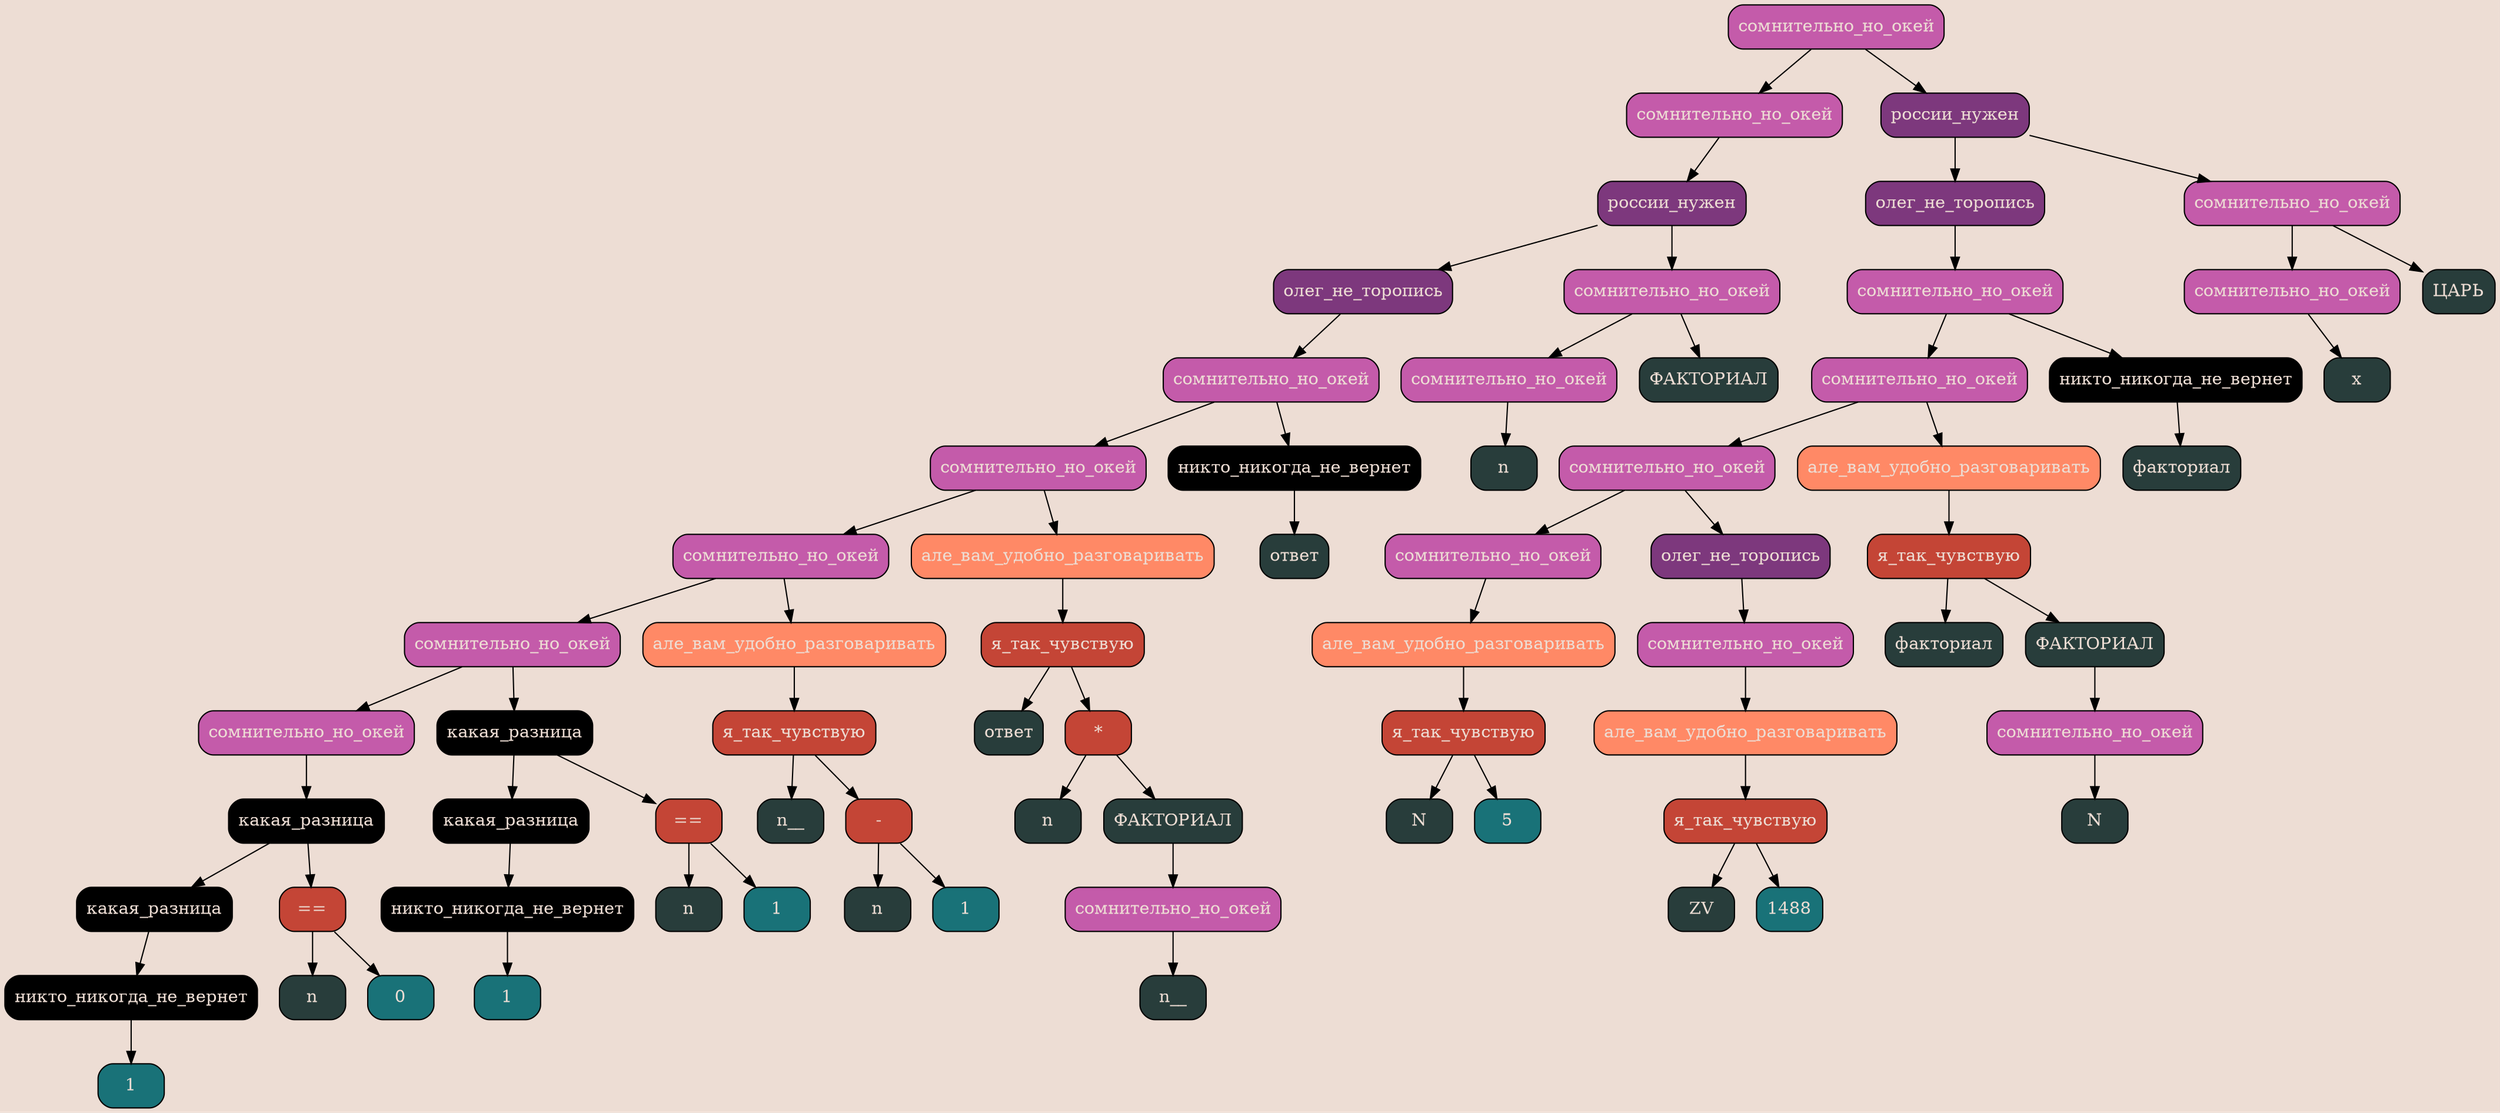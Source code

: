 digraph TREE {
bgcolor ="#EDDDD4"
	node_1453395828 [style = "filled, rounded", shape = rectangle, label = "сомнительно_но_окей", fillcolor = "#C45BAA", fontcolor = "#EDDDD4"];
	node_1481705953 [style = "filled, rounded", shape = rectangle, label = "сомнительно_но_окей", fillcolor = "#C45BAA", fontcolor = "#EDDDD4"];
	node_1659699550 [style = "filled, rounded", shape = rectangle, label = "россии_нужен", fillcolor = "#7D387D", fontcolor = "#EDDDD4"];
	node_2034208757 [style = "filled, rounded", shape = rectangle, label = "олег_не_торопись", fillcolor = "#7D387D", fontcolor = "#EDDDD4"];
	node_1194403146 [style = "filled, rounded", shape = rectangle, label = "сомнительно_но_окей", fillcolor = "#C45BAA", fontcolor = "#EDDDD4"];
	node_1676129337 [style = "filled, rounded", shape = rectangle, label = "сомнительно_но_окей", fillcolor = "#C45BAA", fontcolor = "#EDDDD4"];
	node_2094313786 [style = "filled, rounded", shape = rectangle, label = "сомнительно_но_окей", fillcolor = "#C45BAA", fontcolor = "#EDDDD4"];
	node_217147993 [style = "filled, rounded", shape = rectangle, label = "сомнительно_но_окей", fillcolor = "#C45BAA", fontcolor = "#EDDDD4"];
	node_1476283382 [style = "filled, rounded", shape = rectangle, label = "сомнительно_но_окей", fillcolor = "#C45BAA", fontcolor = "#EDDDD4"];
	node_2035176958 [style = "filled, rounded", shape = rectangle, label = "какая_разница", fillcolor = "#000000", fontcolor = "#EDDDD4"];
	node_1954996517 [style = "filled, rounded", shape = rectangle, label = "какая_разница", fillcolor = "#000000", fontcolor = "#EDDDD4"];
	node_1743090917 [style = "filled, rounded", shape = rectangle, label = "никто_никогда_не_вернет", fillcolor = "#000000", fontcolor = "#EDDDD4"];
	node_337552124 [style = "filled, rounded", shape = rectangle, label = "1", fillcolor = "#197278", fontcolor = "#EDDDD4"];
	node_1743090917 -> node_337552124;
	node_1954996517 -> node_1743090917;
	node_1716608489 [style = "filled, rounded", shape = rectangle, label = "==", fillcolor = "#C44536", fontcolor = "#EDDDD4"];
	node_743359473 [style = "filled, rounded", shape = rectangle, label = "n", fillcolor = "#283D3B", fontcolor = "#EDDDD4"];
	node_1019070191 [style = "filled, rounded", shape = rectangle, label = "0", fillcolor = "#197278", fontcolor = "#EDDDD4"];
	node_1716608489 -> node_743359473;
	node_1716608489 -> node_1019070191;
	node_2035176958 -> node_1954996517;
	node_2035176958 -> node_1716608489;
	node_1476283382 -> node_2035176958;
	node_1250020631 [style = "filled, rounded", shape = rectangle, label = "какая_разница", fillcolor = "#000000", fontcolor = "#EDDDD4"];
	node_296508163 [style = "filled, rounded", shape = rectangle, label = "какая_разница", fillcolor = "#000000", fontcolor = "#EDDDD4"];
	node_1361967306 [style = "filled, rounded", shape = rectangle, label = "никто_никогда_не_вернет", fillcolor = "#000000", fontcolor = "#EDDDD4"];
	node_1530997703 [style = "filled, rounded", shape = rectangle, label = "1", fillcolor = "#197278", fontcolor = "#EDDDD4"];
	node_1361967306 -> node_1530997703;
	node_296508163 -> node_1361967306;
	node_1816042272 [style = "filled, rounded", shape = rectangle, label = "==", fillcolor = "#C44536", fontcolor = "#EDDDD4"];
	node_798760070 [style = "filled, rounded", shape = rectangle, label = "n", fillcolor = "#283D3B", fontcolor = "#EDDDD4"];
	node_913132052 [style = "filled, rounded", shape = rectangle, label = "1", fillcolor = "#197278", fontcolor = "#EDDDD4"];
	node_1816042272 -> node_798760070;
	node_1816042272 -> node_913132052;
	node_1250020631 -> node_296508163;
	node_1250020631 -> node_1816042272;
	node_217147993 -> node_1476283382;
	node_217147993 -> node_1250020631;
	node_880840418 [style = "filled, rounded", shape = rectangle, label = "але_вам_удобно_разговаривать", fillcolor = "#FF8966", fontcolor = "#EDDDD4"];
	node_778225184 [style = "filled, rounded", shape = rectangle, label = "я_так_чувствую", fillcolor = "#C44536", fontcolor = "#EDDDD4"];
	node_1995361750 [style = "filled, rounded", shape = rectangle, label = "n__", fillcolor = "#283D3B", fontcolor = "#EDDDD4"];
	node_179790993 [style = "filled, rounded", shape = rectangle, label = "-", fillcolor = "#C44536", fontcolor = "#EDDDD4"];
	node_1693494934 [style = "filled, rounded", shape = rectangle, label = "n", fillcolor = "#283D3B", fontcolor = "#EDDDD4"];
	node_87791612 [style = "filled, rounded", shape = rectangle, label = "1", fillcolor = "#197278", fontcolor = "#EDDDD4"];
	node_179790993 -> node_1693494934;
	node_179790993 -> node_87791612;
	node_778225184 -> node_1995361750;
	node_778225184 -> node_179790993;
	node_880840418 -> node_778225184;
	node_2094313786 -> node_217147993;
	node_2094313786 -> node_880840418;
	node_1481648655 [style = "filled, rounded", shape = rectangle, label = "але_вам_удобно_разговаривать", fillcolor = "#FF8966", fontcolor = "#EDDDD4"];
	node_302493184 [style = "filled, rounded", shape = rectangle, label = "я_так_чувствую", fillcolor = "#C44536", fontcolor = "#EDDDD4"];
	node_1541187441 [style = "filled, rounded", shape = rectangle, label = "ответ", fillcolor = "#283D3B", fontcolor = "#EDDDD4"];
	node_815870960 [style = "filled, rounded", shape = rectangle, label = "*", fillcolor = "#C44536", fontcolor = "#EDDDD4"];
	node_1962192734 [style = "filled, rounded", shape = rectangle, label = "n", fillcolor = "#283D3B", fontcolor = "#EDDDD4"];
	node_1427912550 [style = "filled, rounded", shape = rectangle, label = "ФАКТОРИАЛ", fillcolor = "#283D3B", fontcolor = "#EDDDD4"];
	node_2010274107 [style = "filled, rounded", shape = rectangle, label = "сомнительно_но_окей", fillcolor = "#C45BAA", fontcolor = "#EDDDD4"];
	node_1490838423 [style = "filled, rounded", shape = rectangle, label = "n__", fillcolor = "#283D3B", fontcolor = "#EDDDD4"];
	node_2010274107 -> node_1490838423;
	node_1427912550 -> node_2010274107;
	node_815870960 -> node_1962192734;
	node_815870960 -> node_1427912550;
	node_302493184 -> node_1541187441;
	node_302493184 -> node_815870960;
	node_1481648655 -> node_302493184;
	node_1676129337 -> node_2094313786;
	node_1676129337 -> node_1481648655;
	node_1374742688 [style = "filled, rounded", shape = rectangle, label = "никто_никогда_не_вернет", fillcolor = "#000000", fontcolor = "#EDDDD4"];
	node_79938452 [style = "filled, rounded", shape = rectangle, label = "ответ", fillcolor = "#283D3B", fontcolor = "#EDDDD4"];
	node_1374742688 -> node_79938452;
	node_1194403146 -> node_1676129337;
	node_1194403146 -> node_1374742688;
	node_2034208757 -> node_1194403146;
	node_819638157 [style = "filled, rounded", shape = rectangle, label = "сомнительно_но_окей", fillcolor = "#C45BAA", fontcolor = "#EDDDD4"];
	node_1262435998 [style = "filled, rounded", shape = rectangle, label = "сомнительно_но_окей", fillcolor = "#C45BAA", fontcolor = "#EDDDD4"];
	node_2034934969 [style = "filled, rounded", shape = rectangle, label = "n", fillcolor = "#283D3B", fontcolor = "#EDDDD4"];
	node_1262435998 -> node_2034934969;
	node_415245426 [style = "filled, rounded", shape = rectangle, label = "ФАКТОРИАЛ", fillcolor = "#283D3B", fontcolor = "#EDDDD4"];
	node_819638157 -> node_1262435998;
	node_819638157 -> node_415245426;
	node_1659699550 -> node_2034208757;
	node_1659699550 -> node_819638157;
	node_1481705953 -> node_1659699550;
	node_1599988122 [style = "filled, rounded", shape = rectangle, label = "россии_нужен", fillcolor = "#7D387D", fontcolor = "#EDDDD4"];
	node_1604059811 [style = "filled, rounded", shape = rectangle, label = "олег_не_торопись", fillcolor = "#7D387D", fontcolor = "#EDDDD4"];
	node_1158604899 [style = "filled, rounded", shape = rectangle, label = "сомнительно_но_окей", fillcolor = "#C45BAA", fontcolor = "#EDDDD4"];
	node_471574666 [style = "filled, rounded", shape = rectangle, label = "сомнительно_но_окей", fillcolor = "#C45BAA", fontcolor = "#EDDDD4"];
	node_706596794 [style = "filled, rounded", shape = rectangle, label = "сомнительно_но_окей", fillcolor = "#C45BAA", fontcolor = "#EDDDD4"];
	node_1455113063 [style = "filled, rounded", shape = rectangle, label = "сомнительно_но_окей", fillcolor = "#C45BAA", fontcolor = "#EDDDD4"];
	node_1833541972 [style = "filled, rounded", shape = rectangle, label = "але_вам_удобно_разговаривать", fillcolor = "#FF8966", fontcolor = "#EDDDD4"];
	node_90110849 [style = "filled, rounded", shape = rectangle, label = "я_так_чувствую", fillcolor = "#C44536", fontcolor = "#EDDDD4"];
	node_1123671687 [style = "filled, rounded", shape = rectangle, label = "N", fillcolor = "#283D3B", fontcolor = "#EDDDD4"];
	node_484818394 [style = "filled, rounded", shape = rectangle, label = "5", fillcolor = "#197278", fontcolor = "#EDDDD4"];
	node_90110849 -> node_1123671687;
	node_90110849 -> node_484818394;
	node_1833541972 -> node_90110849;
	node_1455113063 -> node_1833541972;
	node_1003242901 [style = "filled, rounded", shape = rectangle, label = "олег_не_торопись", fillcolor = "#7D387D", fontcolor = "#EDDDD4"];
	node_2004512105 [style = "filled, rounded", shape = rectangle, label = "сомнительно_но_окей", fillcolor = "#C45BAA", fontcolor = "#EDDDD4"];
	node_1263043578 [style = "filled, rounded", shape = rectangle, label = "але_вам_удобно_разговаривать", fillcolor = "#FF8966", fontcolor = "#EDDDD4"];
	node_851121003 [style = "filled, rounded", shape = rectangle, label = "я_так_чувствую", fillcolor = "#C44536", fontcolor = "#EDDDD4"];
	node_36819450 [style = "filled, rounded", shape = rectangle, label = "ZV", fillcolor = "#283D3B", fontcolor = "#EDDDD4"];
	node_809054864 [style = "filled, rounded", shape = rectangle, label = "1488", fillcolor = "#197278", fontcolor = "#EDDDD4"];
	node_851121003 -> node_36819450;
	node_851121003 -> node_809054864;
	node_1263043578 -> node_851121003;
	node_2004512105 -> node_1263043578;
	node_1003242901 -> node_2004512105;
	node_706596794 -> node_1455113063;
	node_706596794 -> node_1003242901;
	node_938912616 [style = "filled, rounded", shape = rectangle, label = "але_вам_удобно_разговаривать", fillcolor = "#FF8966", fontcolor = "#EDDDD4"];
	node_1518468105 [style = "filled, rounded", shape = rectangle, label = "я_так_чувствую", fillcolor = "#C44536", fontcolor = "#EDDDD4"];
	node_1111548048 [style = "filled, rounded", shape = rectangle, label = "факториал", fillcolor = "#283D3B", fontcolor = "#EDDDD4"];
	node_332616409 [style = "filled, rounded", shape = rectangle, label = "ФАКТОРИАЛ", fillcolor = "#283D3B", fontcolor = "#EDDDD4"];
	node_186855417 [style = "filled, rounded", shape = rectangle, label = "сомнительно_но_окей", fillcolor = "#C45BAA", fontcolor = "#EDDDD4"];
	node_926257135 [style = "filled, rounded", shape = rectangle, label = "N", fillcolor = "#283D3B", fontcolor = "#EDDDD4"];
	node_186855417 -> node_926257135;
	node_332616409 -> node_186855417;
	node_1518468105 -> node_1111548048;
	node_1518468105 -> node_332616409;
	node_938912616 -> node_1518468105;
	node_471574666 -> node_706596794;
	node_471574666 -> node_938912616;
	node_1760528959 [style = "filled, rounded", shape = rectangle, label = "никто_никогда_не_вернет", fillcolor = "#000000", fontcolor = "#EDDDD4"];
	node_49645876 [style = "filled, rounded", shape = rectangle, label = "факториал", fillcolor = "#283D3B", fontcolor = "#EDDDD4"];
	node_1760528959 -> node_49645876;
	node_1158604899 -> node_471574666;
	node_1158604899 -> node_1760528959;
	node_1604059811 -> node_1158604899;
	node_269611910 [style = "filled, rounded", shape = rectangle, label = "сомнительно_но_окей", fillcolor = "#C45BAA", fontcolor = "#EDDDD4"];
	node_987787999 [style = "filled, rounded", shape = rectangle, label = "сомнительно_но_окей", fillcolor = "#C45BAA", fontcolor = "#EDDDD4"];
	node_129584329 [style = "filled, rounded", shape = rectangle, label = "x", fillcolor = "#283D3B", fontcolor = "#EDDDD4"];
	node_987787999 -> node_129584329;
	node_1089250068 [style = "filled, rounded", shape = rectangle, label = "ЦАРЬ", fillcolor = "#283D3B", fontcolor = "#EDDDD4"];
	node_269611910 -> node_987787999;
	node_269611910 -> node_1089250068;
	node_1599988122 -> node_1604059811;
	node_1599988122 -> node_269611910;
	node_1453395828 -> node_1481705953;
	node_1453395828 -> node_1599988122;
}
